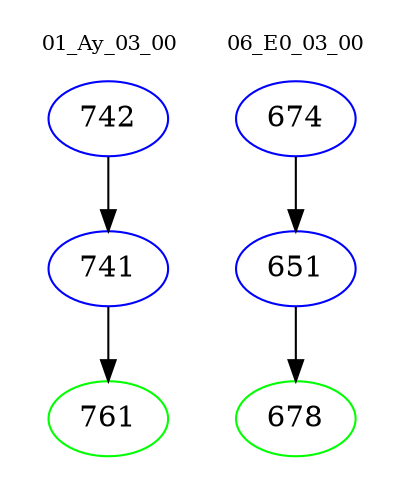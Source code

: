 digraph{
subgraph cluster_0 {
color = white
label = "01_Ay_03_00";
fontsize=10;
T0_742 [label="742", color="blue"]
T0_742 -> T0_741 [color="black"]
T0_741 [label="741", color="blue"]
T0_741 -> T0_761 [color="black"]
T0_761 [label="761", color="green"]
}
subgraph cluster_1 {
color = white
label = "06_E0_03_00";
fontsize=10;
T1_674 [label="674", color="blue"]
T1_674 -> T1_651 [color="black"]
T1_651 [label="651", color="blue"]
T1_651 -> T1_678 [color="black"]
T1_678 [label="678", color="green"]
}
}
